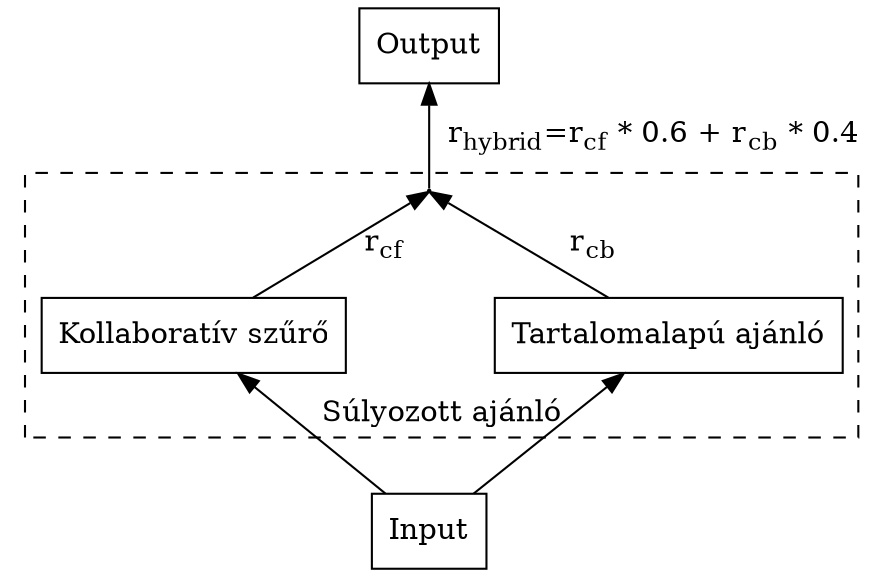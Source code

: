 digraph recommender {
    graph [dpi=300]
    rankdir="BT"
    splines="false"

    input [label="Input", shape="rectangle"]
    output [label="Output", shape="rectangle"]

    subgraph cluster_1 {
        style="dashed"
        label="Súlyozott ajánló"
        collab [label="Kollaboratív szűrő", shape="rectangle"]
        content [label="Tartalomalapú ajánló", shape="rectangle"]
        buffer_point [label="", shape="circle", width=0, height=0]

        { rank=same; collab; content }
    }

    input -> collab
    input -> content

    collab:s -> content:n [minlen=2, style="invis"]

    collab -> buffer_point [label=<r<sub>cf</sub>>]
    content -> buffer_point [label=<   r<sub>cb</sub> >]

    buffer_point -> output [label=<  r<sub>hybrid</sub>=r<sub>cf</sub> * 0.6 + r<sub>cb</sub> * 0.4>]
}